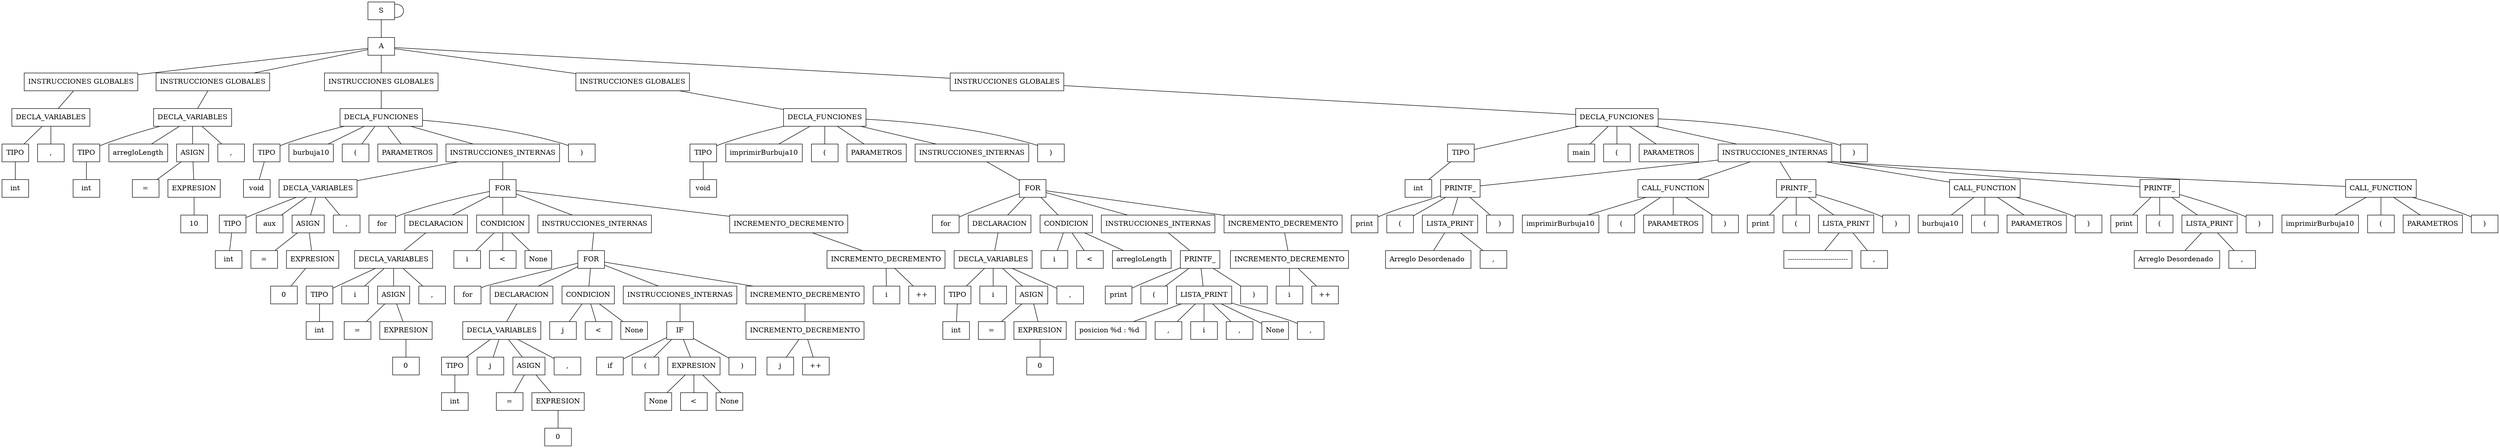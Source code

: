 graph "" { node [shape=box];n000 -- n000;
n000 [label="S"] ;
n000 -- n001;
n001 [label="A"] ;
n001 -- n002;
n002 [label="INSTRUCCIONES GLOBALES"] ;
n002 -- n003;
n003 [label="DECLA_VARIABLES"] ;
n003 -- n004;
n004 [label="TIPO"] ;
n004 -- n005;
n005 [label="int"] ;
n003 -- n006;
n006 [label=","] ;
n001 -- n007;
n007 [label="INSTRUCCIONES GLOBALES"] ;
n007 -- n008;
n008 [label="DECLA_VARIABLES"] ;
n008 -- n009;
n009 [label="TIPO"] ;
n009 -- n0010;
n0010 [label="int"] ;
n008 -- n0011;
n0011 [label="arregloLength"] ;
n008 -- n0012;
n0012 [label="ASIGN"] ;
n0012 -- n0013;
n0013 [label="="] ;
n0012 -- n0014;
n0014 [label="EXPRESION"] ;
n0014 -- n0015;
n0015 [label="10"] ;
n008 -- n0016;
n0016 [label=","] ;
n001 -- n0017;
n0017 [label="INSTRUCCIONES GLOBALES"] ;
n0017 -- n0018;
n0018 [label="DECLA_FUNCIONES"] ;
n0018 -- n0019;
n0019 [label="TIPO"] ;
n0019 -- n0020;
n0020 [label="void"] ;
n0018 -- n0021;
n0021 [label="burbuja10"] ;
n0018 -- n0022;
n0022 [label="("] ;
n0018 -- n0023;
n0023 [label="PARAMETROS"] ;
n0018 -- n0024;
n0024 [label="INSTRUCCIONES_INTERNAS"] ;
n0024 -- n0025;
n0025 [label="DECLA_VARIABLES"] ;
n0025 -- n0026;
n0026 [label="TIPO"] ;
n0026 -- n0027;
n0027 [label="int"] ;
n0025 -- n0028;
n0028 [label="aux"] ;
n0025 -- n0029;
n0029 [label="ASIGN"] ;
n0029 -- n0030;
n0030 [label="="] ;
n0029 -- n0031;
n0031 [label="EXPRESION"] ;
n0031 -- n0032;
n0032 [label="0"] ;
n0025 -- n0033;
n0033 [label=","] ;
n0024 -- n0034;
n0034 [label="FOR"] ;
n0034 -- n0035;
n0035 [label="for"] ;
n0034 -- n0036;
n0036 [label="DECLARACION"] ;
n0036 -- n0037;
n0037 [label="DECLA_VARIABLES"] ;
n0037 -- n0038;
n0038 [label="TIPO"] ;
n0038 -- n0039;
n0039 [label="int"] ;
n0037 -- n0040;
n0040 [label="i"] ;
n0037 -- n0041;
n0041 [label="ASIGN"] ;
n0041 -- n0042;
n0042 [label="="] ;
n0041 -- n0043;
n0043 [label="EXPRESION"] ;
n0043 -- n0044;
n0044 [label="0"] ;
n0037 -- n0045;
n0045 [label=","] ;
n0034 -- n0046;
n0046 [label="CONDICION"] ;
n0046 -- n0047;
n0047 [label="i"] ;
n0046 -- n0048;
n0048 [label="<"] ;
n0046 -- n0049;
n0049 [label="None"] ;
n0034 -- n0050;
n0050 [label="INSTRUCCIONES_INTERNAS"] ;
n0050 -- n0051;
n0051 [label="FOR"] ;
n0051 -- n0052;
n0052 [label="for"] ;
n0051 -- n0053;
n0053 [label="DECLARACION"] ;
n0053 -- n0054;
n0054 [label="DECLA_VARIABLES"] ;
n0054 -- n0055;
n0055 [label="TIPO"] ;
n0055 -- n0056;
n0056 [label="int"] ;
n0054 -- n0057;
n0057 [label="j"] ;
n0054 -- n0058;
n0058 [label="ASIGN"] ;
n0058 -- n0059;
n0059 [label="="] ;
n0058 -- n0060;
n0060 [label="EXPRESION"] ;
n0060 -- n0061;
n0061 [label="0"] ;
n0054 -- n0062;
n0062 [label=","] ;
n0051 -- n0063;
n0063 [label="CONDICION"] ;
n0063 -- n0064;
n0064 [label="j"] ;
n0063 -- n0065;
n0065 [label="<"] ;
n0063 -- n0066;
n0066 [label="None"] ;
n0051 -- n0067;
n0067 [label="INSTRUCCIONES_INTERNAS"] ;
n0067 -- n0068;
n0068 [label="IF"] ;
n0068 -- n0069;
n0069 [label="if"] ;
n0068 -- n0070;
n0070 [label="("] ;
n0068 -- n0071;
n0071 [label="EXPRESION"] ;
n0071 -- n0072;
n0072 [label="None"] ;
n0071 -- n0073;
n0073 [label="<"] ;
n0071 -- n0074;
n0074 [label="None"] ;
n0068 -- n0075;
n0075 [label=")"] ;
n0051 -- n0076;
n0076 [label="INCREMENTO_DECREMENTO"] ;
n0076 -- n0077;
n0077 [label="INCREMENTO_DECREMENTO"] ;
n0077 -- n0078;
n0078 [label="j"] ;
n0077 -- n0079;
n0079 [label="++"] ;
n0034 -- n0080;
n0080 [label="INCREMENTO_DECREMENTO"] ;
n0080 -- n0081;
n0081 [label="INCREMENTO_DECREMENTO"] ;
n0081 -- n0082;
n0082 [label="i"] ;
n0081 -- n0083;
n0083 [label="++"] ;
n0018 -- n0084;
n0084 [label=")"] ;
n001 -- n0085;
n0085 [label="INSTRUCCIONES GLOBALES"] ;
n0085 -- n0086;
n0086 [label="DECLA_FUNCIONES"] ;
n0086 -- n0087;
n0087 [label="TIPO"] ;
n0087 -- n0088;
n0088 [label="void"] ;
n0086 -- n0089;
n0089 [label="imprimirBurbuja10"] ;
n0086 -- n0090;
n0090 [label="("] ;
n0086 -- n0091;
n0091 [label="PARAMETROS"] ;
n0086 -- n0092;
n0092 [label="INSTRUCCIONES_INTERNAS"] ;
n0092 -- n0093;
n0093 [label="FOR"] ;
n0093 -- n0094;
n0094 [label="for"] ;
n0093 -- n0095;
n0095 [label="DECLARACION"] ;
n0095 -- n0096;
n0096 [label="DECLA_VARIABLES"] ;
n0096 -- n0097;
n0097 [label="TIPO"] ;
n0097 -- n0098;
n0098 [label="int"] ;
n0096 -- n0099;
n0099 [label="i"] ;
n0096 -- n00100;
n00100 [label="ASIGN"] ;
n00100 -- n00101;
n00101 [label="="] ;
n00100 -- n00102;
n00102 [label="EXPRESION"] ;
n00102 -- n00103;
n00103 [label="0"] ;
n0096 -- n00104;
n00104 [label=","] ;
n0093 -- n00105;
n00105 [label="CONDICION"] ;
n00105 -- n00106;
n00106 [label="i"] ;
n00105 -- n00107;
n00107 [label="<"] ;
n00105 -- n00108;
n00108 [label="arregloLength"] ;
n0093 -- n00109;
n00109 [label="INSTRUCCIONES_INTERNAS"] ;
n00109 -- n00110;
n00110 [label="PRINTF_"] ;
n00110 -- n00111;
n00111 [label="print"] ;
n00110 -- n00112;
n00112 [label="("] ;
n00110 -- n00113;
n00113 [label="LISTA_PRINT"] ;
n00113 -- n00114;
n00114 [label="posicion %d : %d \n"] ;
n00113 -- n00115;
n00115 [label=","] ;
n00113 -- n00116;
n00116 [label="i"] ;
n00113 -- n00117;
n00117 [label=","] ;
n00113 -- n00118;
n00118 [label="None"] ;
n00113 -- n00119;
n00119 [label=","] ;
n00110 -- n00120;
n00120 [label=")"] ;
n0093 -- n00121;
n00121 [label="INCREMENTO_DECREMENTO"] ;
n00121 -- n00122;
n00122 [label="INCREMENTO_DECREMENTO"] ;
n00122 -- n00123;
n00123 [label="i"] ;
n00122 -- n00124;
n00124 [label="++"] ;
n0086 -- n00125;
n00125 [label=")"] ;
n001 -- n00126;
n00126 [label="INSTRUCCIONES GLOBALES"] ;
n00126 -- n00127;
n00127 [label="DECLA_FUNCIONES"] ;
n00127 -- n00128;
n00128 [label="TIPO"] ;
n00128 -- n00129;
n00129 [label="int"] ;
n00127 -- n00130;
n00130 [label="main"] ;
n00127 -- n00131;
n00131 [label="("] ;
n00127 -- n00132;
n00132 [label="PARAMETROS"] ;
n00127 -- n00133;
n00133 [label="INSTRUCCIONES_INTERNAS"] ;
n00133 -- n00134;
n00134 [label="PRINTF_"] ;
n00134 -- n00135;
n00135 [label="print"] ;
n00134 -- n00136;
n00136 [label="("] ;
n00134 -- n00137;
n00137 [label="LISTA_PRINT"] ;
n00137 -- n00138;
n00138 [label="Arreglo Desordenado \n"] ;
n00137 -- n00139;
n00139 [label=","] ;
n00134 -- n00140;
n00140 [label=")"] ;
n00133 -- n00141;
n00141 [label="CALL_FUNCTION"] ;
n00141 -- n00142;
n00142 [label="imprimirBurbuja10"] ;
n00141 -- n00143;
n00143 [label="("] ;
n00141 -- n00144;
n00144 [label="PARAMETROS"] ;
n00141 -- n00145;
n00145 [label=")"] ;
n00133 -- n00146;
n00146 [label="PRINTF_"] ;
n00146 -- n00147;
n00147 [label="print"] ;
n00146 -- n00148;
n00148 [label="("] ;
n00146 -- n00149;
n00149 [label="LISTA_PRINT"] ;
n00149 -- n00150;
n00150 [label="---------------------------\n"] ;
n00149 -- n00151;
n00151 [label=","] ;
n00146 -- n00152;
n00152 [label=")"] ;
n00133 -- n00153;
n00153 [label="CALL_FUNCTION"] ;
n00153 -- n00154;
n00154 [label="burbuja10"] ;
n00153 -- n00155;
n00155 [label="("] ;
n00153 -- n00156;
n00156 [label="PARAMETROS"] ;
n00153 -- n00157;
n00157 [label=")"] ;
n00133 -- n00158;
n00158 [label="PRINTF_"] ;
n00158 -- n00159;
n00159 [label="print"] ;
n00158 -- n00160;
n00160 [label="("] ;
n00158 -- n00161;
n00161 [label="LISTA_PRINT"] ;
n00161 -- n00162;
n00162 [label="Arreglo Desordenado \n"] ;
n00161 -- n00163;
n00163 [label=","] ;
n00158 -- n00164;
n00164 [label=")"] ;
n00133 -- n00165;
n00165 [label="CALL_FUNCTION"] ;
n00165 -- n00166;
n00166 [label="imprimirBurbuja10"] ;
n00165 -- n00167;
n00167 [label="("] ;
n00165 -- n00168;
n00168 [label="PARAMETROS"] ;
n00165 -- n00169;
n00169 [label=")"] ;
n00127 -- n00170;
n00170 [label=")"] ;
}